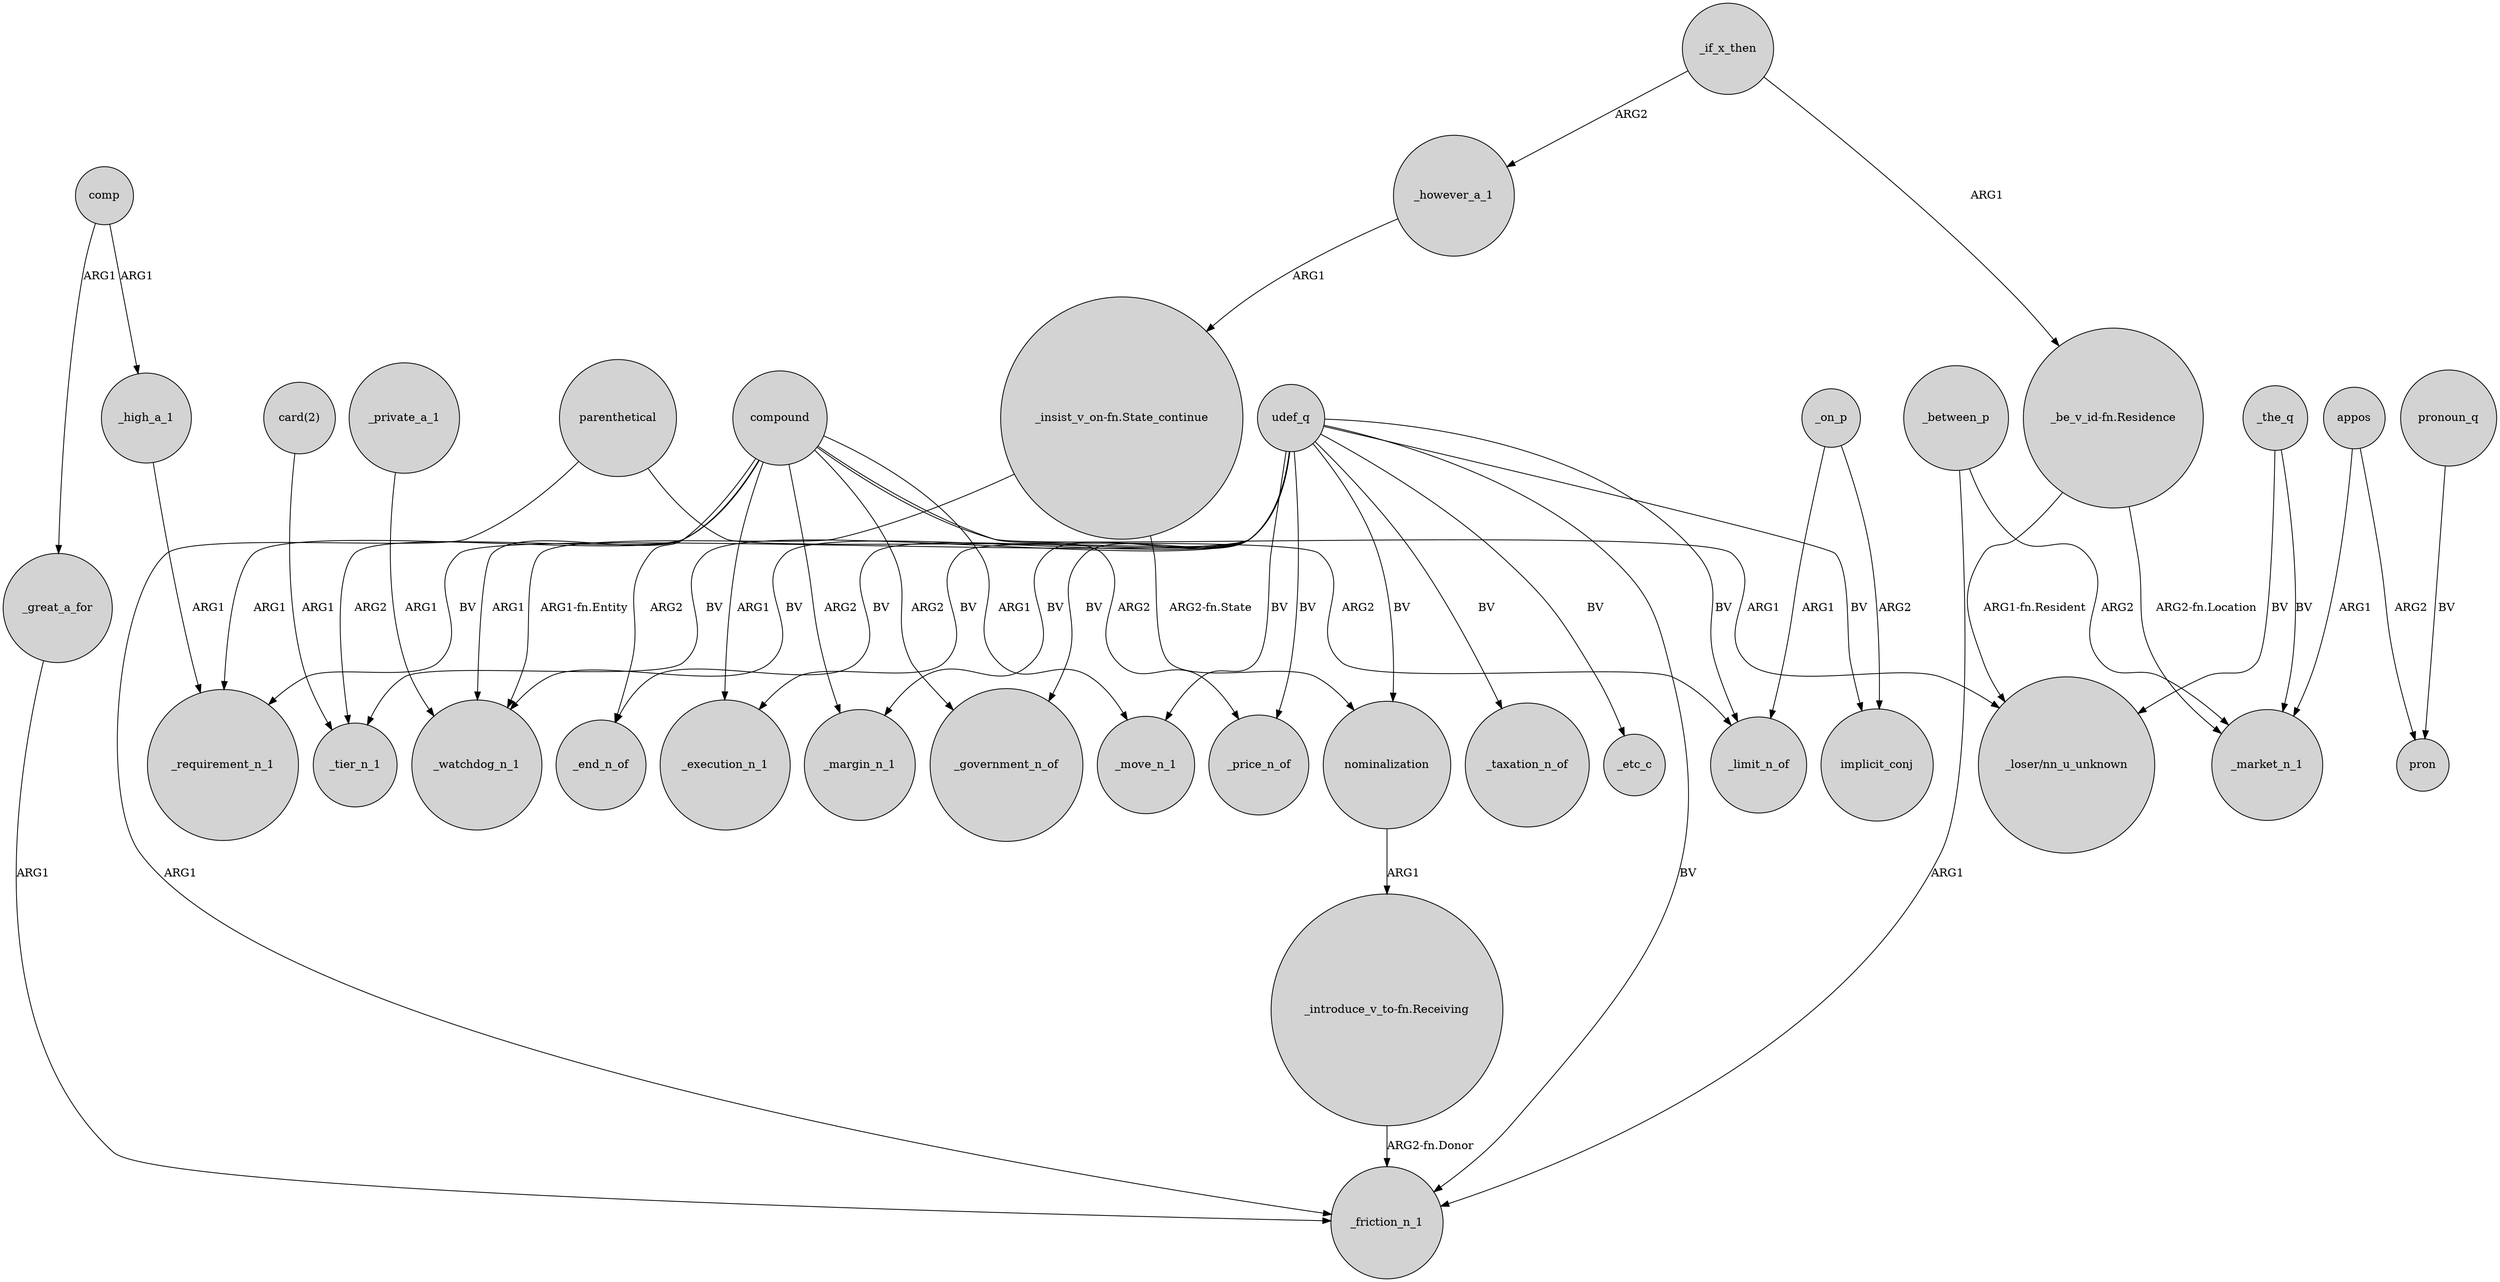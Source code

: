 digraph {
	node [shape=circle style=filled]
	"_insist_v_on-fn.State_continue" -> nominalization [label="ARG2-fn.State"]
	udef_q -> _tier_n_1 [label=BV]
	compound -> _government_n_of [label=ARG2]
	udef_q -> _government_n_of [label=BV]
	compound -> _move_n_1 [label=ARG1]
	_if_x_then -> _however_a_1 [label=ARG2]
	_private_a_1 -> _watchdog_n_1 [label=ARG1]
	udef_q -> _price_n_of [label=BV]
	_between_p -> _market_n_1 [label=ARG2]
	udef_q -> nominalization [label=BV]
	udef_q -> _end_n_of [label=BV]
	udef_q -> _margin_n_1 [label=BV]
	udef_q -> _move_n_1 [label=BV]
	compound -> _execution_n_1 [label=ARG1]
	compound -> _watchdog_n_1 [label=ARG1]
	"_insist_v_on-fn.State_continue" -> _watchdog_n_1 [label="ARG1-fn.Entity"]
	_the_q -> _market_n_1 [label=BV]
	_great_a_for -> _friction_n_1 [label=ARG1]
	appos -> pron [label=ARG2]
	pronoun_q -> pron [label=BV]
	_if_x_then -> "_be_v_id-fn.Residence" [label=ARG1]
	nominalization -> "_introduce_v_to-fn.Receiving" [label=ARG1]
	compound -> "_loser/nn_u_unknown" [label=ARG1]
	compound -> _price_n_of [label=ARG2]
	udef_q -> _requirement_n_1 [label=BV]
	udef_q -> _watchdog_n_1 [label=BV]
	compound -> _tier_n_1 [label=ARG2]
	udef_q -> _execution_n_1 [label=BV]
	comp -> _high_a_1 [label=ARG1]
	"card(2)" -> _tier_n_1 [label=ARG1]
	"_be_v_id-fn.Residence" -> _market_n_1 [label="ARG2-fn.Location"]
	_however_a_1 -> "_insist_v_on-fn.State_continue" [label=ARG1]
	udef_q -> _limit_n_of [label=BV]
	"_introduce_v_to-fn.Receiving" -> _friction_n_1 [label="ARG2-fn.Donor"]
	parenthetical -> _limit_n_of [label=ARG2]
	_on_p -> _limit_n_of [label=ARG1]
	parenthetical -> _friction_n_1 [label=ARG1]
	_the_q -> "_loser/nn_u_unknown" [label=BV]
	_on_p -> implicit_conj [label=ARG2]
	_between_p -> _friction_n_1 [label=ARG1]
	compound -> _end_n_of [label=ARG2]
	udef_q -> _taxation_n_of [label=BV]
	appos -> _market_n_1 [label=ARG1]
	"_be_v_id-fn.Residence" -> "_loser/nn_u_unknown" [label="ARG1-fn.Resident"]
	udef_q -> _etc_c [label=BV]
	comp -> _great_a_for [label=ARG1]
	udef_q -> _friction_n_1 [label=BV]
	compound -> _margin_n_1 [label=ARG2]
	udef_q -> implicit_conj [label=BV]
	compound -> _requirement_n_1 [label=ARG1]
	_high_a_1 -> _requirement_n_1 [label=ARG1]
}
